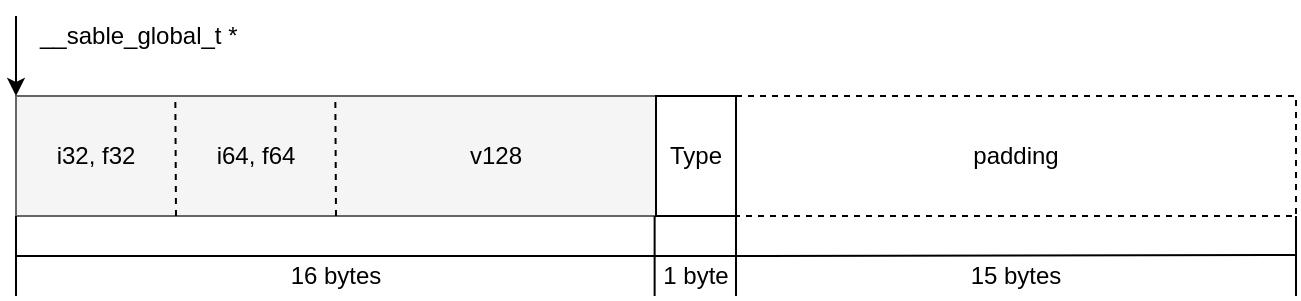 <mxfile version="14.6.13" type="device"><diagram id="dR0I-DCinya6JK-PaXsM" name="Page-1"><mxGraphModel dx="918" dy="680" grid="1" gridSize="10" guides="1" tooltips="1" connect="1" arrows="1" fold="1" page="1" pageScale="1" pageWidth="827" pageHeight="1169" math="0" shadow="0"><root><mxCell id="0"/><mxCell id="1" parent="0"/><mxCell id="1Kn84vXCK0dNpJkKcX2h-1" value="" style="rounded=0;whiteSpace=wrap;html=1;fillColor=#f5f5f5;strokeColor=#666666;fontColor=#333333;" parent="1" vertex="1"><mxGeometry x="120" y="160" width="320" height="60" as="geometry"/></mxCell><mxCell id="1Kn84vXCK0dNpJkKcX2h-3" value="" style="endArrow=none;html=1;" parent="1" edge="1"><mxGeometry width="50" height="50" relative="1" as="geometry"><mxPoint x="120" y="260" as="sourcePoint"/><mxPoint x="120" y="220" as="targetPoint"/></mxGeometry></mxCell><mxCell id="1Kn84vXCK0dNpJkKcX2h-4" value="" style="endArrow=none;html=1;" parent="1" edge="1"><mxGeometry width="50" height="50" relative="1" as="geometry"><mxPoint x="439.31" y="260.0" as="sourcePoint"/><mxPoint x="439.31" y="220" as="targetPoint"/></mxGeometry></mxCell><mxCell id="1Kn84vXCK0dNpJkKcX2h-5" value="" style="endArrow=none;html=1;" parent="1" edge="1"><mxGeometry width="50" height="50" relative="1" as="geometry"><mxPoint x="120" y="240" as="sourcePoint"/><mxPoint x="440" y="240" as="targetPoint"/></mxGeometry></mxCell><mxCell id="1Kn84vXCK0dNpJkKcX2h-6" value="16 bytes" style="text;html=1;strokeColor=none;fillColor=none;align=center;verticalAlign=middle;whiteSpace=wrap;rounded=0;" parent="1" vertex="1"><mxGeometry x="245" y="240" width="70" height="20" as="geometry"/></mxCell><mxCell id="1Kn84vXCK0dNpJkKcX2h-7" value="" style="endArrow=none;html=1;" parent="1" edge="1"><mxGeometry width="50" height="50" relative="1" as="geometry"><mxPoint x="480.0" y="260.0" as="sourcePoint"/><mxPoint x="480.0" y="220" as="targetPoint"/></mxGeometry></mxCell><mxCell id="1Kn84vXCK0dNpJkKcX2h-8" value="" style="endArrow=none;html=1;" parent="1" edge="1"><mxGeometry width="50" height="50" relative="1" as="geometry"><mxPoint x="440" y="240" as="sourcePoint"/><mxPoint x="480" y="240" as="targetPoint"/></mxGeometry></mxCell><mxCell id="1Kn84vXCK0dNpJkKcX2h-9" value="1 byte" style="text;html=1;strokeColor=none;fillColor=none;align=center;verticalAlign=middle;whiteSpace=wrap;rounded=0;" parent="1" vertex="1"><mxGeometry x="425" y="240" width="70" height="20" as="geometry"/></mxCell><mxCell id="1Kn84vXCK0dNpJkKcX2h-10" value="" style="endArrow=classic;html=1;entryX=0;entryY=0;entryDx=0;entryDy=0;" parent="1" target="1Kn84vXCK0dNpJkKcX2h-1" edge="1"><mxGeometry width="50" height="50" relative="1" as="geometry"><mxPoint x="120" y="120" as="sourcePoint"/><mxPoint x="190" y="110" as="targetPoint"/></mxGeometry></mxCell><mxCell id="1Kn84vXCK0dNpJkKcX2h-11" value="__sable_global_t *" style="text;html=1;strokeColor=none;fillColor=none;align=left;verticalAlign=middle;whiteSpace=wrap;rounded=0;" parent="1" vertex="1"><mxGeometry x="130" y="120" width="140" height="20" as="geometry"/></mxCell><mxCell id="1Kn84vXCK0dNpJkKcX2h-12" value="" style="endArrow=none;html=1;exitX=0.25;exitY=1;exitDx=0;exitDy=0;dashed=1;" parent="1" source="1Kn84vXCK0dNpJkKcX2h-1" edge="1"><mxGeometry width="50" height="50" relative="1" as="geometry"><mxPoint x="199.66" y="210" as="sourcePoint"/><mxPoint x="199.66" y="160" as="targetPoint"/></mxGeometry></mxCell><mxCell id="1Kn84vXCK0dNpJkKcX2h-13" value="i32, f32" style="text;html=1;strokeColor=none;fillColor=none;align=center;verticalAlign=middle;whiteSpace=wrap;rounded=0;" parent="1" vertex="1"><mxGeometry x="130" y="180" width="60" height="20" as="geometry"/></mxCell><mxCell id="1Kn84vXCK0dNpJkKcX2h-14" value="" style="endArrow=none;html=1;exitX=0.25;exitY=1;exitDx=0;exitDy=0;dashed=1;" parent="1" edge="1"><mxGeometry width="50" height="50" relative="1" as="geometry"><mxPoint x="280.0" y="220" as="sourcePoint"/><mxPoint x="279.66" y="160" as="targetPoint"/></mxGeometry></mxCell><mxCell id="1Kn84vXCK0dNpJkKcX2h-15" value="i64, f64" style="text;html=1;strokeColor=none;fillColor=none;align=center;verticalAlign=middle;whiteSpace=wrap;rounded=0;" parent="1" vertex="1"><mxGeometry x="210" y="180" width="60" height="20" as="geometry"/></mxCell><mxCell id="1Kn84vXCK0dNpJkKcX2h-16" value="v128" style="text;html=1;strokeColor=none;fillColor=none;align=center;verticalAlign=middle;whiteSpace=wrap;rounded=0;" parent="1" vertex="1"><mxGeometry x="330" y="180" width="60" height="20" as="geometry"/></mxCell><mxCell id="LOtFYXcfM-rlVAAWonUW-1" value="padding" style="rounded=0;whiteSpace=wrap;html=1;dashed=1;" vertex="1" parent="1"><mxGeometry x="480" y="160" width="280" height="60" as="geometry"/></mxCell><mxCell id="LOtFYXcfM-rlVAAWonUW-2" value="" style="endArrow=none;html=1;" edge="1" parent="1"><mxGeometry width="50" height="50" relative="1" as="geometry"><mxPoint x="760" y="260.0" as="sourcePoint"/><mxPoint x="760" y="220" as="targetPoint"/></mxGeometry></mxCell><mxCell id="LOtFYXcfM-rlVAAWonUW-3" value="" style="endArrow=none;html=1;" edge="1" parent="1"><mxGeometry width="50" height="50" relative="1" as="geometry"><mxPoint x="480" y="240" as="sourcePoint"/><mxPoint x="760" y="239.52" as="targetPoint"/></mxGeometry></mxCell><mxCell id="LOtFYXcfM-rlVAAWonUW-4" value="15 bytes" style="text;html=1;strokeColor=none;fillColor=none;align=center;verticalAlign=middle;whiteSpace=wrap;rounded=0;" vertex="1" parent="1"><mxGeometry x="585" y="240" width="70" height="20" as="geometry"/></mxCell><mxCell id="1Kn84vXCK0dNpJkKcX2h-2" value="Type" style="rounded=0;whiteSpace=wrap;html=1;" parent="1" vertex="1"><mxGeometry x="440" y="160" width="40" height="60" as="geometry"/></mxCell></root></mxGraphModel></diagram></mxfile>